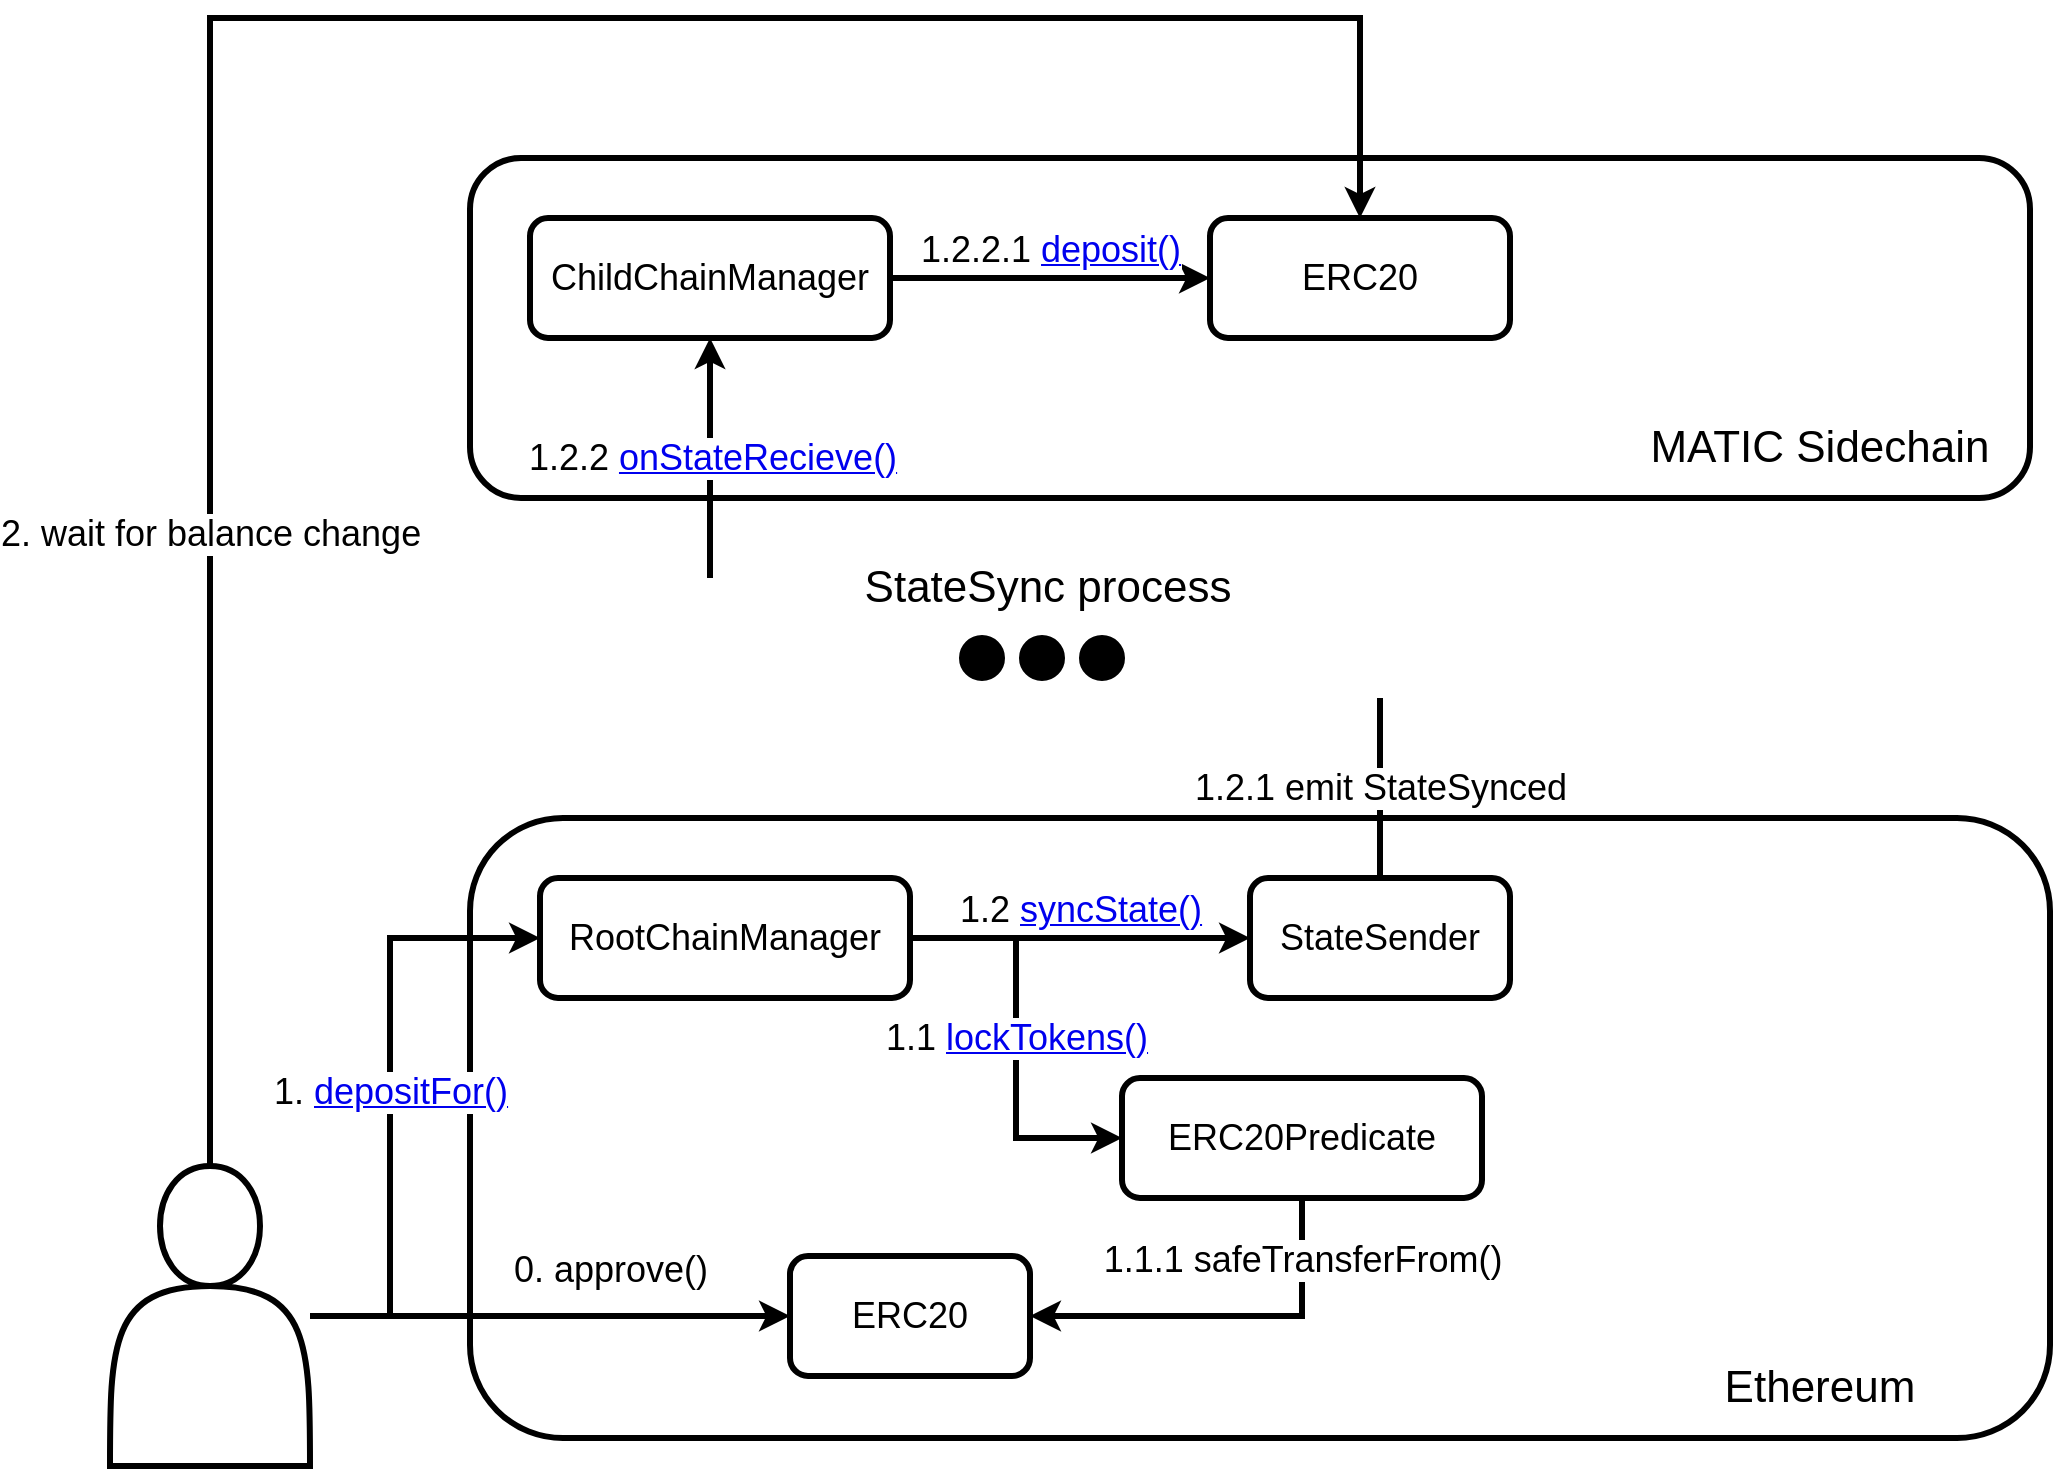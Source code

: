 <mxfile version="21.1.4" type="device">
  <diagram name="Page-1" id="2YBvvXClWsGukQMizWep">
    <mxGraphModel dx="2243" dy="924" grid="1" gridSize="10" guides="1" tooltips="1" connect="1" arrows="1" fold="1" page="1" pageScale="1" pageWidth="827" pageHeight="1169" math="0" shadow="0">
      <root>
        <mxCell id="0" />
        <mxCell id="1" parent="0" />
        <mxCell id="jsvgJYNI73I1Y0Frh0Hg-1" value="" style="rounded=1;whiteSpace=wrap;html=1;fontSize=18;strokeWidth=3;shadow=0;" vertex="1" parent="1">
          <mxGeometry x="-580" y="440" width="790" height="310" as="geometry" />
        </mxCell>
        <mxCell id="jsvgJYNI73I1Y0Frh0Hg-11" value="&lt;span style=&quot;font-size: 18px;&quot;&gt;1. &lt;a href=&quot;https://github.com/maticnetwork/pos-portal/blob/master/contracts/root/RootChainManager/RootChainManager.sol#L267&quot;&gt;depositFor()&lt;/a&gt;&lt;/span&gt;" style="edgeStyle=orthogonalEdgeStyle;rounded=0;orthogonalLoop=1;jettySize=auto;html=1;fontStyle=0;verticalAlign=middle;strokeColor=default;fontSize=18;strokeWidth=3;shadow=0;" edge="1" parent="1" source="jsvgJYNI73I1Y0Frh0Hg-2" target="jsvgJYNI73I1Y0Frh0Hg-7">
          <mxGeometry relative="1" as="geometry">
            <Array as="points">
              <mxPoint x="-620" y="689" />
              <mxPoint x="-620" y="500" />
            </Array>
          </mxGeometry>
        </mxCell>
        <mxCell id="jsvgJYNI73I1Y0Frh0Hg-14" value="&lt;font style=&quot;font-size: 18px;&quot;&gt;0. approve()&lt;/font&gt;" style="edgeStyle=orthogonalEdgeStyle;rounded=0;orthogonalLoop=1;jettySize=auto;html=1;entryX=0;entryY=0.5;entryDx=0;entryDy=0;verticalAlign=bottom;fontSize=18;strokeWidth=3;shadow=0;" edge="1" parent="1" source="jsvgJYNI73I1Y0Frh0Hg-2" target="jsvgJYNI73I1Y0Frh0Hg-13">
          <mxGeometry x="0.25" y="9" relative="1" as="geometry">
            <mxPoint as="offset" />
          </mxGeometry>
        </mxCell>
        <mxCell id="jsvgJYNI73I1Y0Frh0Hg-2" value="" style="shape=actor;whiteSpace=wrap;html=1;fontSize=18;strokeWidth=3;shadow=0;" vertex="1" parent="1">
          <mxGeometry x="-760" y="614" width="100" height="150" as="geometry" />
        </mxCell>
        <mxCell id="jsvgJYNI73I1Y0Frh0Hg-17" value="1.1 &lt;a href=&quot;https://github.com/maticnetwork/pos-portal/blob/master/contracts/root/TokenPredicates/ERC20Predicate.sol#L47&quot;&gt;lockTokens()&lt;/a&gt;" style="edgeStyle=orthogonalEdgeStyle;rounded=0;orthogonalLoop=1;jettySize=auto;html=1;entryX=0;entryY=0.5;entryDx=0;entryDy=0;fontSize=18;strokeWidth=3;shadow=0;" edge="1" parent="1" source="jsvgJYNI73I1Y0Frh0Hg-7" target="jsvgJYNI73I1Y0Frh0Hg-16">
          <mxGeometry relative="1" as="geometry" />
        </mxCell>
        <mxCell id="jsvgJYNI73I1Y0Frh0Hg-19" value="1.2 &lt;a href=&quot;https://github.com/maticnetwork/contracts/blob/main/contracts/root/stateSyncer/StateSender.sol#L33&quot;&gt;syncState()&lt;/a&gt;" style="edgeStyle=orthogonalEdgeStyle;rounded=0;orthogonalLoop=1;jettySize=auto;html=1;fontSize=18;verticalAlign=bottom;strokeWidth=3;shadow=0;" edge="1" parent="1" source="jsvgJYNI73I1Y0Frh0Hg-7" target="jsvgJYNI73I1Y0Frh0Hg-18">
          <mxGeometry relative="1" as="geometry" />
        </mxCell>
        <mxCell id="jsvgJYNI73I1Y0Frh0Hg-7" value="&lt;font style=&quot;font-size: 18px;&quot;&gt;RootChainManager&lt;/font&gt;" style="rounded=1;whiteSpace=wrap;html=1;fontSize=18;strokeWidth=3;shadow=0;" vertex="1" parent="1">
          <mxGeometry x="-545" y="470" width="185" height="60" as="geometry" />
        </mxCell>
        <mxCell id="jsvgJYNI73I1Y0Frh0Hg-12" value="" style="rounded=1;whiteSpace=wrap;html=1;fontSize=18;strokeWidth=3;shadow=0;" vertex="1" parent="1">
          <mxGeometry x="-580" y="110" width="780" height="170" as="geometry" />
        </mxCell>
        <mxCell id="jsvgJYNI73I1Y0Frh0Hg-13" value="&lt;font style=&quot;font-size: 18px;&quot;&gt;ERC20&lt;/font&gt;" style="rounded=1;whiteSpace=wrap;html=1;fontSize=18;strokeWidth=3;shadow=0;" vertex="1" parent="1">
          <mxGeometry x="-420" y="659" width="120" height="60" as="geometry" />
        </mxCell>
        <mxCell id="jsvgJYNI73I1Y0Frh0Hg-41" value="&lt;span style=&quot;font-size: 18px;&quot;&gt;1.1.1 safeTransferFrom()&lt;/span&gt;" style="edgeStyle=orthogonalEdgeStyle;rounded=0;orthogonalLoop=1;jettySize=auto;html=1;entryX=1;entryY=0.5;entryDx=0;entryDy=0;exitX=0.5;exitY=1;exitDx=0;exitDy=0;strokeWidth=3;" edge="1" parent="1" source="jsvgJYNI73I1Y0Frh0Hg-16" target="jsvgJYNI73I1Y0Frh0Hg-13">
          <mxGeometry x="-0.682" relative="1" as="geometry">
            <mxPoint as="offset" />
          </mxGeometry>
        </mxCell>
        <mxCell id="jsvgJYNI73I1Y0Frh0Hg-16" value="ERC20Predicate" style="rounded=1;whiteSpace=wrap;html=1;fontSize=18;strokeWidth=3;shadow=0;" vertex="1" parent="1">
          <mxGeometry x="-254" y="570" width="180" height="60" as="geometry" />
        </mxCell>
        <mxCell id="jsvgJYNI73I1Y0Frh0Hg-20" value="&lt;font style=&quot;font-size: 18px;&quot;&gt;1.2.1 emit StateSynced&lt;/font&gt;" style="edgeStyle=orthogonalEdgeStyle;rounded=0;orthogonalLoop=1;jettySize=auto;html=1;endSize=6;endArrow=none;endFill=0;fontSize=18;strokeWidth=3;shadow=0;" edge="1" parent="1" source="jsvgJYNI73I1Y0Frh0Hg-18">
          <mxGeometry relative="1" as="geometry">
            <mxPoint x="-125" y="380" as="targetPoint" />
          </mxGeometry>
        </mxCell>
        <mxCell id="jsvgJYNI73I1Y0Frh0Hg-18" value="&lt;font style=&quot;font-size: 18px;&quot;&gt;StateSender&lt;/font&gt;" style="rounded=1;whiteSpace=wrap;html=1;fontSize=18;strokeWidth=3;shadow=0;" vertex="1" parent="1">
          <mxGeometry x="-190" y="470" width="130" height="60" as="geometry" />
        </mxCell>
        <mxCell id="jsvgJYNI73I1Y0Frh0Hg-22" value="" style="ellipse;whiteSpace=wrap;html=1;aspect=fixed;allowArrows=0;strokeWidth=3;container=0;fillColor=#000000;fontSize=18;shadow=0;" vertex="1" parent="1">
          <mxGeometry x="-334" y="350" width="20" height="20" as="geometry" />
        </mxCell>
        <mxCell id="jsvgJYNI73I1Y0Frh0Hg-25" value="" style="ellipse;whiteSpace=wrap;html=1;aspect=fixed;allowArrows=0;strokeWidth=3;container=0;fillColor=#000000;fontSize=18;shadow=0;" vertex="1" parent="1">
          <mxGeometry x="-304" y="350" width="20" height="20" as="geometry" />
        </mxCell>
        <mxCell id="jsvgJYNI73I1Y0Frh0Hg-26" value="" style="ellipse;whiteSpace=wrap;html=1;aspect=fixed;allowArrows=0;strokeWidth=3;container=0;fillColor=#000000;fontSize=18;shadow=0;" vertex="1" parent="1">
          <mxGeometry x="-274" y="350" width="20" height="20" as="geometry" />
        </mxCell>
        <mxCell id="jsvgJYNI73I1Y0Frh0Hg-32" value="&lt;span style=&quot;font-size: 18px;&quot;&gt;1.2.2 &lt;a href=&quot;https://github.com/maticnetwork/pos-portal/blob/master/contracts/child/ChildChainManager/ChildChainManager.sol#L57&quot;&gt;onStateRecieve()&lt;/a&gt;&lt;/span&gt;" style="edgeStyle=orthogonalEdgeStyle;rounded=0;orthogonalLoop=1;jettySize=auto;html=1;exitX=0.5;exitY=1;exitDx=0;exitDy=0;endArrow=none;endFill=0;startArrow=classic;startFill=1;fontSize=18;strokeWidth=3;shadow=0;" edge="1" parent="1" source="jsvgJYNI73I1Y0Frh0Hg-31">
          <mxGeometry relative="1" as="geometry">
            <mxPoint x="-460" y="320" as="targetPoint" />
          </mxGeometry>
        </mxCell>
        <mxCell id="jsvgJYNI73I1Y0Frh0Hg-35" value="1.2.2.1&amp;nbsp;&lt;a href=&quot;https://github.com/maticnetwork/pos-portal/blob/master/contracts/child/ChildToken/ChildERC20.sol#L51&quot;&gt;deposit()&lt;/a&gt;" style="edgeStyle=orthogonalEdgeStyle;rounded=0;orthogonalLoop=1;jettySize=auto;html=1;entryX=0;entryY=0.5;entryDx=0;entryDy=0;fontSize=18;verticalAlign=bottom;strokeWidth=3;shadow=0;" edge="1" parent="1" source="jsvgJYNI73I1Y0Frh0Hg-31" target="jsvgJYNI73I1Y0Frh0Hg-34">
          <mxGeometry relative="1" as="geometry" />
        </mxCell>
        <mxCell id="jsvgJYNI73I1Y0Frh0Hg-31" value="&lt;font style=&quot;font-size: 18px;&quot;&gt;ChildChainManager&lt;/font&gt;" style="rounded=1;whiteSpace=wrap;html=1;fontSize=18;strokeWidth=3;shadow=0;" vertex="1" parent="1">
          <mxGeometry x="-550" y="140" width="180" height="60" as="geometry" />
        </mxCell>
        <mxCell id="jsvgJYNI73I1Y0Frh0Hg-34" value="&lt;font style=&quot;font-size: 18px;&quot;&gt;ERC20&lt;/font&gt;" style="rounded=1;whiteSpace=wrap;html=1;fontSize=18;strokeWidth=3;shadow=0;" vertex="1" parent="1">
          <mxGeometry x="-210" y="140" width="150" height="60" as="geometry" />
        </mxCell>
        <mxCell id="jsvgJYNI73I1Y0Frh0Hg-37" value="2. wait for balance change" style="edgeStyle=orthogonalEdgeStyle;rounded=0;orthogonalLoop=1;jettySize=auto;html=1;fontSize=18;strokeWidth=3;shadow=0;entryX=0.5;entryY=0;entryDx=0;entryDy=0;" edge="1" parent="1" source="jsvgJYNI73I1Y0Frh0Hg-2" target="jsvgJYNI73I1Y0Frh0Hg-34">
          <mxGeometry x="-0.493" relative="1" as="geometry">
            <mxPoint x="-130" y="40" as="targetPoint" />
            <Array as="points">
              <mxPoint x="-710" y="40" />
              <mxPoint x="-135" y="40" />
            </Array>
            <mxPoint as="offset" />
          </mxGeometry>
        </mxCell>
        <mxCell id="jsvgJYNI73I1Y0Frh0Hg-38" value="&lt;font style=&quot;font-size: 22px;&quot;&gt;MATIC Sidechain&lt;/font&gt;" style="text;html=1;strokeColor=none;fillColor=none;align=center;verticalAlign=middle;whiteSpace=wrap;rounded=0;" vertex="1" parent="1">
          <mxGeometry x="-10" y="240" width="210" height="30" as="geometry" />
        </mxCell>
        <mxCell id="jsvgJYNI73I1Y0Frh0Hg-39" value="&lt;font style=&quot;font-size: 22px;&quot;&gt;Ethereum&lt;/font&gt;" style="text;html=1;strokeColor=none;fillColor=none;align=center;verticalAlign=middle;whiteSpace=wrap;rounded=0;" vertex="1" parent="1">
          <mxGeometry x="-10" y="710" width="210" height="30" as="geometry" />
        </mxCell>
        <mxCell id="jsvgJYNI73I1Y0Frh0Hg-40" value="&lt;font style=&quot;font-size: 22px;&quot;&gt;StateSync process&lt;/font&gt;" style="text;html=1;strokeColor=none;fillColor=none;align=center;verticalAlign=middle;whiteSpace=wrap;rounded=0;" vertex="1" parent="1">
          <mxGeometry x="-396" y="310" width="210" height="30" as="geometry" />
        </mxCell>
      </root>
    </mxGraphModel>
  </diagram>
</mxfile>
